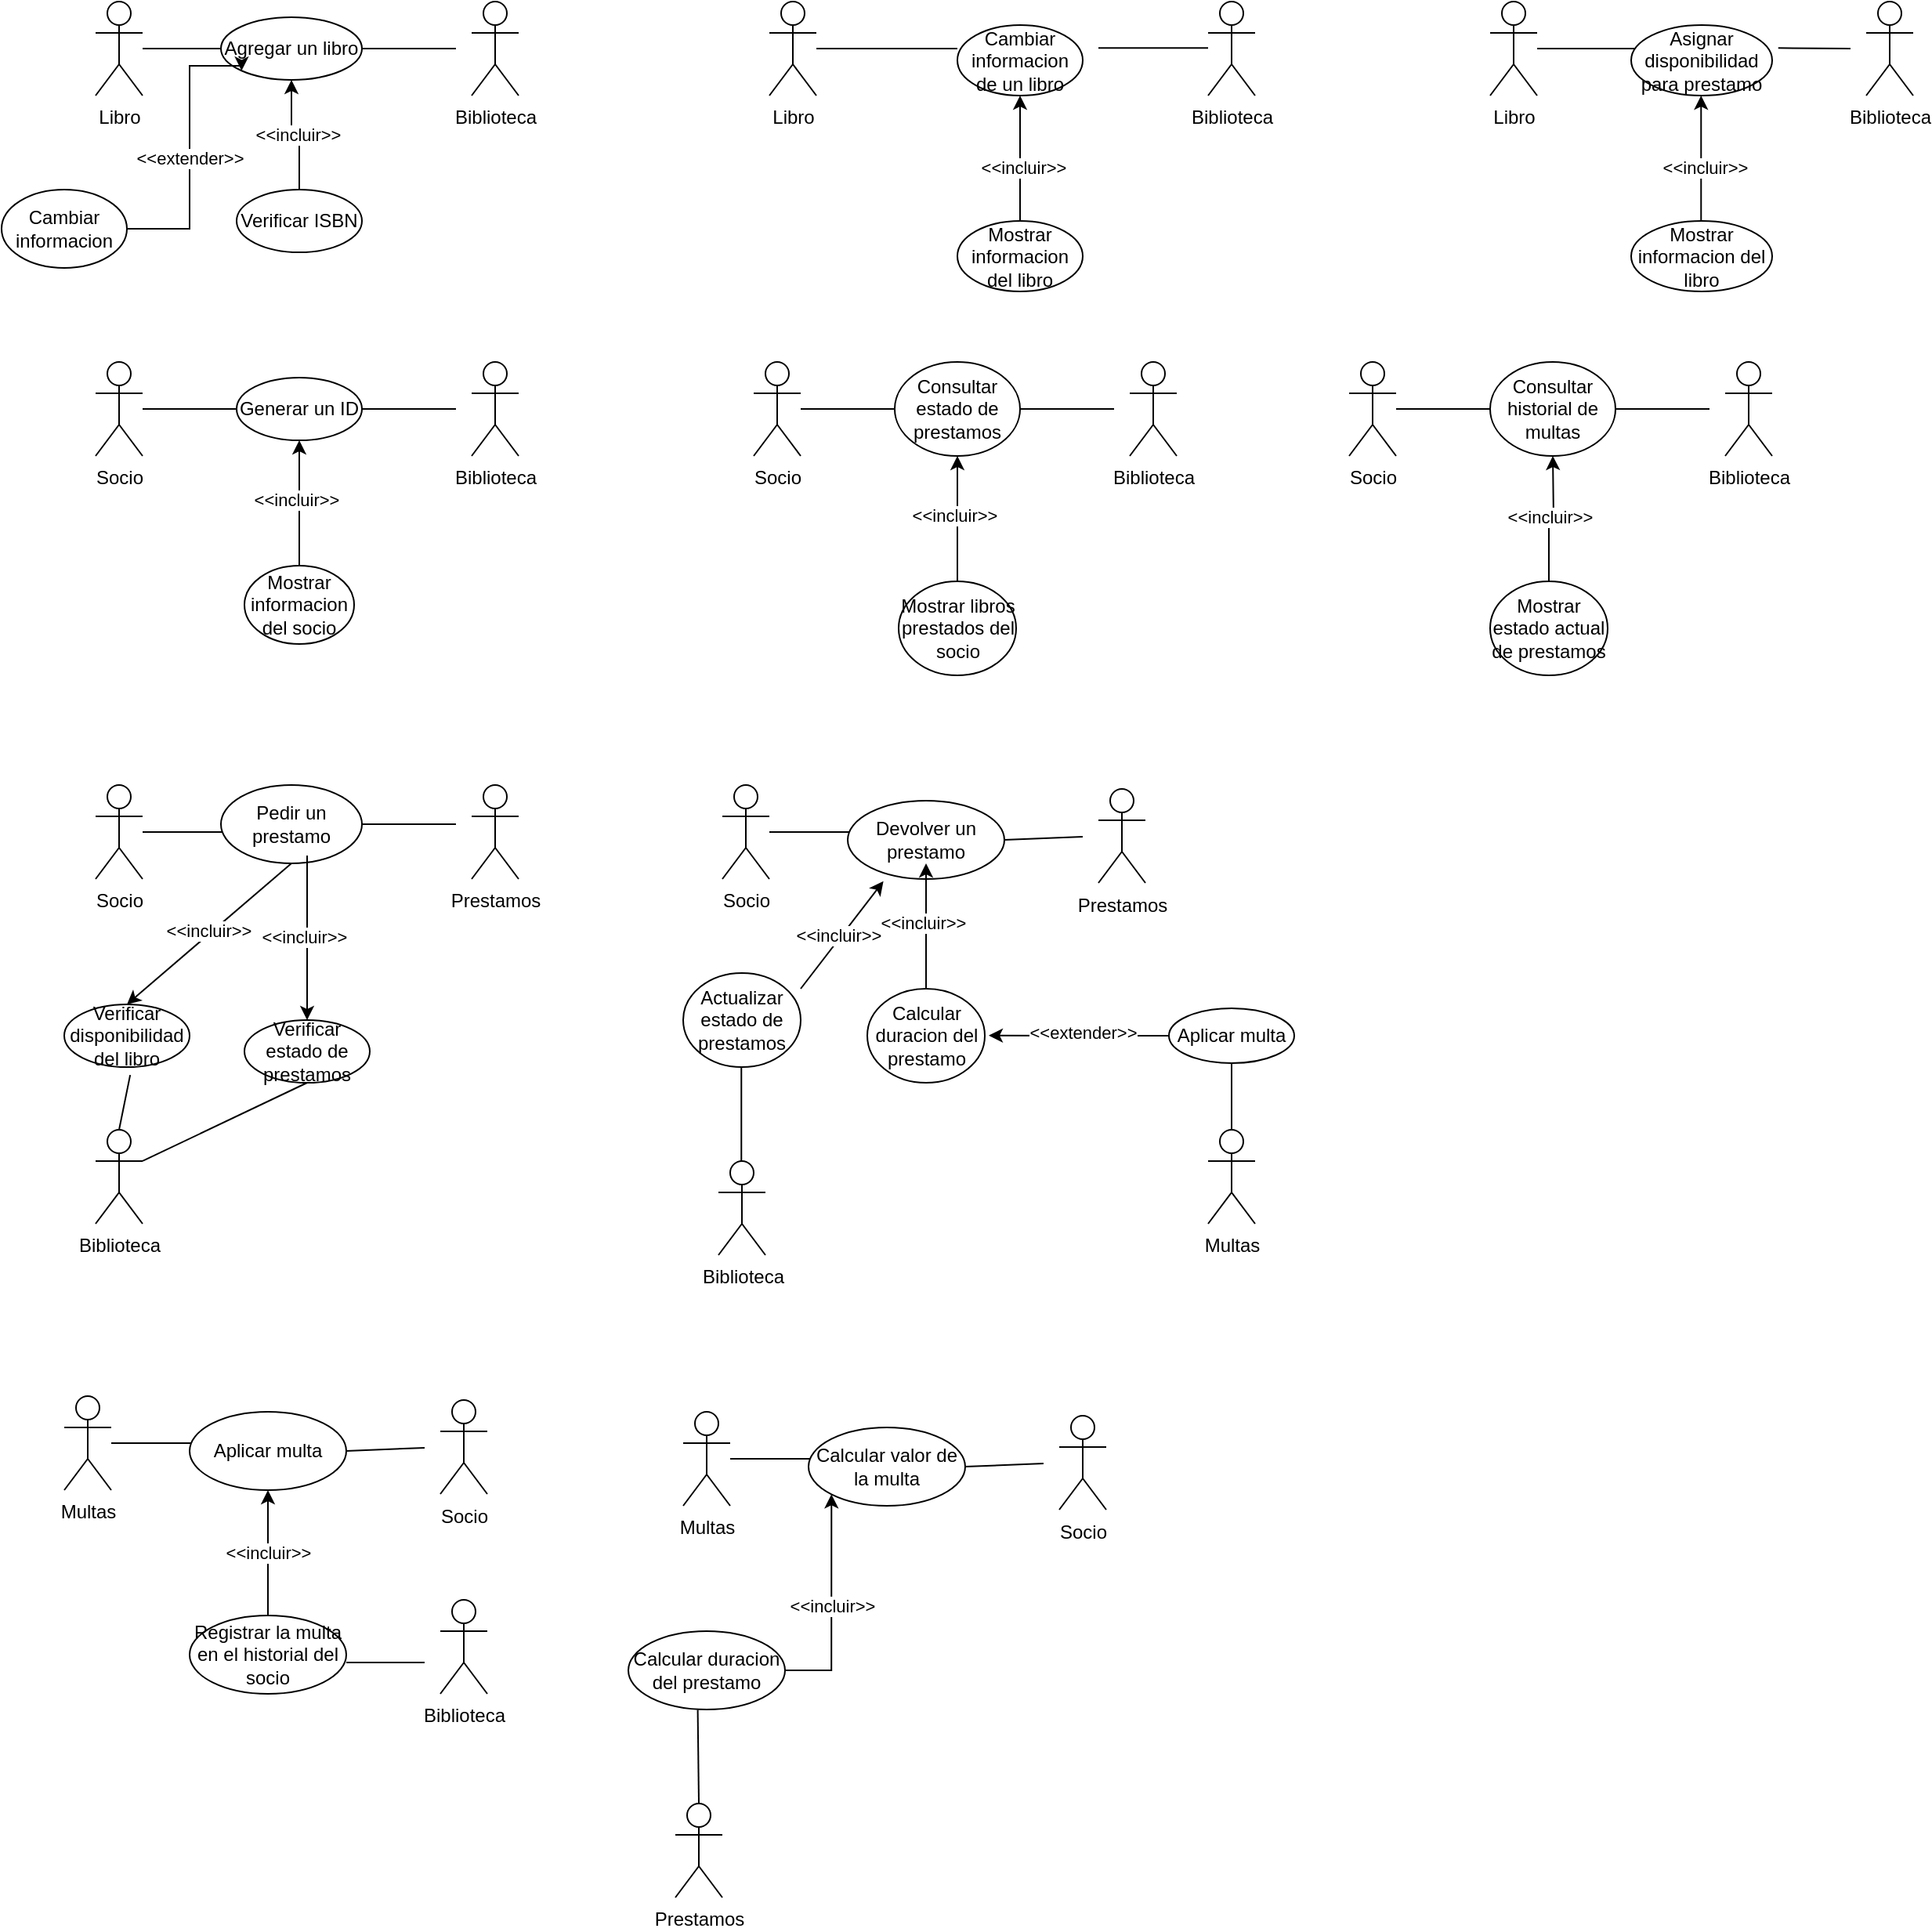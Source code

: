 <mxfile version="24.4.4" type="google">
  <diagram name="Page-1" id="e7e014a7-5840-1c2e-5031-d8a46d1fe8dd">
    <mxGraphModel grid="1" page="1" gridSize="10" guides="1" tooltips="1" connect="1" arrows="1" fold="1" pageScale="1" pageWidth="4681" pageHeight="3300" background="none" math="0" shadow="0">
      <root>
        <mxCell id="0" />
        <mxCell id="1" parent="0" />
        <mxCell id="MExtte4B9WwxvqI04iho-42" value="Libro" style="shape=umlActor;verticalLabelPosition=bottom;verticalAlign=top;html=1;outlineConnect=0;" vertex="1" parent="1">
          <mxGeometry x="90" y="-6510" width="30" height="60" as="geometry" />
        </mxCell>
        <mxCell id="MExtte4B9WwxvqI04iho-45" value="" style="endArrow=none;html=1;rounded=0;" edge="1" parent="1" source="MExtte4B9WwxvqI04iho-42">
          <mxGeometry width="50" height="50" relative="1" as="geometry">
            <mxPoint x="120" y="-6370" as="sourcePoint" />
            <mxPoint x="190" y="-6480" as="targetPoint" />
          </mxGeometry>
        </mxCell>
        <mxCell id="MExtte4B9WwxvqI04iho-46" value="Agregar un libro" style="ellipse;whiteSpace=wrap;html=1;" vertex="1" parent="1">
          <mxGeometry x="170" y="-6500" width="90" height="40" as="geometry" />
        </mxCell>
        <mxCell id="MExtte4B9WwxvqI04iho-48" value="" style="endArrow=none;html=1;rounded=0;exitX=1;exitY=0.5;exitDx=0;exitDy=0;" edge="1" parent="1" source="MExtte4B9WwxvqI04iho-46">
          <mxGeometry width="50" height="50" relative="1" as="geometry">
            <mxPoint x="120" y="-6370" as="sourcePoint" />
            <mxPoint x="320" y="-6480" as="targetPoint" />
          </mxGeometry>
        </mxCell>
        <mxCell id="MExtte4B9WwxvqI04iho-49" value="Biblioteca" style="shape=umlActor;verticalLabelPosition=bottom;verticalAlign=top;html=1;outlineConnect=0;" vertex="1" parent="1">
          <mxGeometry x="330" y="-6510" width="30" height="60" as="geometry" />
        </mxCell>
        <mxCell id="MExtte4B9WwxvqI04iho-55" style="edgeStyle=orthogonalEdgeStyle;rounded=0;orthogonalLoop=1;jettySize=auto;html=1;exitX=1;exitY=0.5;exitDx=0;exitDy=0;entryX=0;entryY=1;entryDx=0;entryDy=0;" edge="1" parent="1" source="MExtte4B9WwxvqI04iho-56" target="MExtte4B9WwxvqI04iho-46">
          <mxGeometry relative="1" as="geometry">
            <mxPoint x="120" y="-6364.963" as="targetPoint" />
            <Array as="points">
              <mxPoint x="150" y="-6365" />
              <mxPoint x="150" y="-6469" />
            </Array>
          </mxGeometry>
        </mxCell>
        <mxCell id="MExtte4B9WwxvqI04iho-58" value="&amp;lt;&amp;lt;extender&amp;gt;&amp;gt;" style="edgeLabel;html=1;align=center;verticalAlign=middle;resizable=0;points=[];" connectable="0" vertex="1" parent="MExtte4B9WwxvqI04iho-55">
          <mxGeometry x="-0.05" relative="1" as="geometry">
            <mxPoint as="offset" />
          </mxGeometry>
        </mxCell>
        <mxCell id="MExtte4B9WwxvqI04iho-88" style="edgeStyle=orthogonalEdgeStyle;rounded=0;orthogonalLoop=1;jettySize=auto;html=1;exitX=0.5;exitY=0;exitDx=0;exitDy=0;entryX=0.5;entryY=1;entryDx=0;entryDy=0;" edge="1" parent="1" source="MExtte4B9WwxvqI04iho-53" target="MExtte4B9WwxvqI04iho-46">
          <mxGeometry relative="1" as="geometry" />
        </mxCell>
        <mxCell id="MExtte4B9WwxvqI04iho-89" value="&amp;lt;&amp;lt;incluir&amp;gt;&amp;gt;" style="edgeLabel;html=1;align=center;verticalAlign=middle;resizable=0;points=[];" connectable="0" vertex="1" parent="MExtte4B9WwxvqI04iho-88">
          <mxGeometry x="-0.029" relative="1" as="geometry">
            <mxPoint as="offset" />
          </mxGeometry>
        </mxCell>
        <mxCell id="MExtte4B9WwxvqI04iho-53" value="Verificar ISBN" style="ellipse;whiteSpace=wrap;html=1;" vertex="1" parent="1">
          <mxGeometry x="180" y="-6390" width="80" height="40" as="geometry" />
        </mxCell>
        <mxCell id="MExtte4B9WwxvqI04iho-56" value="Cambiar informacion" style="ellipse;whiteSpace=wrap;html=1;" vertex="1" parent="1">
          <mxGeometry x="30" y="-6390" width="80" height="50" as="geometry" />
        </mxCell>
        <mxCell id="MExtte4B9WwxvqI04iho-61" value="Libro" style="shape=umlActor;verticalLabelPosition=bottom;verticalAlign=top;html=1;outlineConnect=0;" vertex="1" parent="1">
          <mxGeometry x="520" y="-6510" width="30" height="60" as="geometry" />
        </mxCell>
        <mxCell id="MExtte4B9WwxvqI04iho-63" value="" style="endArrow=none;html=1;rounded=0;" edge="1" parent="1">
          <mxGeometry width="50" height="50" relative="1" as="geometry">
            <mxPoint x="550" y="-6480" as="sourcePoint" />
            <mxPoint x="640" y="-6480" as="targetPoint" />
          </mxGeometry>
        </mxCell>
        <mxCell id="MExtte4B9WwxvqI04iho-64" value="Cambiar&lt;div&gt;informacion de un libro&lt;/div&gt;" style="ellipse;whiteSpace=wrap;html=1;" vertex="1" parent="1">
          <mxGeometry x="640" y="-6495" width="80" height="45" as="geometry" />
        </mxCell>
        <mxCell id="MExtte4B9WwxvqI04iho-68" style="edgeStyle=orthogonalEdgeStyle;rounded=0;orthogonalLoop=1;jettySize=auto;html=1;entryX=0.5;entryY=1;entryDx=0;entryDy=0;exitX=0.5;exitY=0;exitDx=0;exitDy=0;" edge="1" parent="1" source="MExtte4B9WwxvqI04iho-69" target="MExtte4B9WwxvqI04iho-64">
          <mxGeometry relative="1" as="geometry">
            <mxPoint x="815" y="-6350" as="targetPoint" />
            <mxPoint x="720" y="-6380" as="sourcePoint" />
          </mxGeometry>
        </mxCell>
        <mxCell id="MExtte4B9WwxvqI04iho-70" value="&amp;lt;&amp;lt;incluir&amp;gt;&amp;gt;" style="edgeLabel;html=1;align=center;verticalAlign=middle;resizable=0;points=[];" connectable="0" vertex="1" parent="MExtte4B9WwxvqI04iho-68">
          <mxGeometry x="-0.134" y="-2" relative="1" as="geometry">
            <mxPoint as="offset" />
          </mxGeometry>
        </mxCell>
        <mxCell id="MExtte4B9WwxvqI04iho-65" value="Biblioteca" style="shape=umlActor;verticalLabelPosition=bottom;verticalAlign=top;html=1;outlineConnect=0;" vertex="1" parent="1">
          <mxGeometry x="800" y="-6510" width="30" height="60" as="geometry" />
        </mxCell>
        <mxCell id="MExtte4B9WwxvqI04iho-66" value="" style="endArrow=none;html=1;rounded=0;exitX=1;exitY=0.5;exitDx=0;exitDy=0;" edge="1" parent="1">
          <mxGeometry width="50" height="50" relative="1" as="geometry">
            <mxPoint x="730" y="-6480.43" as="sourcePoint" />
            <mxPoint x="800" y="-6480.43" as="targetPoint" />
          </mxGeometry>
        </mxCell>
        <mxCell id="MExtte4B9WwxvqI04iho-69" value="&lt;div&gt;Mostrar informacion del libro&lt;/div&gt;" style="ellipse;whiteSpace=wrap;html=1;" vertex="1" parent="1">
          <mxGeometry x="640" y="-6370" width="80" height="45" as="geometry" />
        </mxCell>
        <mxCell id="MExtte4B9WwxvqI04iho-73" value="Libro" style="shape=umlActor;verticalLabelPosition=bottom;verticalAlign=top;html=1;outlineConnect=0;" vertex="1" parent="1">
          <mxGeometry x="980" y="-6510" width="30" height="60" as="geometry" />
        </mxCell>
        <mxCell id="MExtte4B9WwxvqI04iho-74" value="" style="endArrow=none;html=1;rounded=0;" edge="1" parent="1" source="MExtte4B9WwxvqI04iho-73">
          <mxGeometry width="50" height="50" relative="1" as="geometry">
            <mxPoint x="1010" y="-6370" as="sourcePoint" />
            <mxPoint x="1080" y="-6480" as="targetPoint" />
          </mxGeometry>
        </mxCell>
        <mxCell id="MExtte4B9WwxvqI04iho-75" value="Asignar disponibilidad&lt;div&gt;para prestamo&lt;/div&gt;" style="ellipse;whiteSpace=wrap;html=1;" vertex="1" parent="1">
          <mxGeometry x="1070" y="-6495" width="90" height="45" as="geometry" />
        </mxCell>
        <mxCell id="MExtte4B9WwxvqI04iho-76" value="" style="endArrow=none;html=1;rounded=0;exitX=1.043;exitY=0.325;exitDx=0;exitDy=0;exitPerimeter=0;" edge="1" parent="1" source="MExtte4B9WwxvqI04iho-75">
          <mxGeometry width="50" height="50" relative="1" as="geometry">
            <mxPoint x="1010" y="-6370" as="sourcePoint" />
            <mxPoint x="1210" y="-6480" as="targetPoint" />
          </mxGeometry>
        </mxCell>
        <mxCell id="MExtte4B9WwxvqI04iho-77" value="Biblioteca" style="shape=umlActor;verticalLabelPosition=bottom;verticalAlign=top;html=1;outlineConnect=0;" vertex="1" parent="1">
          <mxGeometry x="1220" y="-6510" width="30" height="60" as="geometry" />
        </mxCell>
        <mxCell id="MExtte4B9WwxvqI04iho-90" value="Mostrar informacion del libro" style="ellipse;whiteSpace=wrap;html=1;" vertex="1" parent="1">
          <mxGeometry x="1070" y="-6370" width="90" height="45" as="geometry" />
        </mxCell>
        <mxCell id="MExtte4B9WwxvqI04iho-91" style="edgeStyle=orthogonalEdgeStyle;rounded=0;orthogonalLoop=1;jettySize=auto;html=1;entryX=0.5;entryY=1;entryDx=0;entryDy=0;exitX=0.5;exitY=0;exitDx=0;exitDy=0;" edge="1" parent="1">
          <mxGeometry relative="1" as="geometry">
            <mxPoint x="1114.63" y="-6450" as="targetPoint" />
            <mxPoint x="1114.63" y="-6370" as="sourcePoint" />
          </mxGeometry>
        </mxCell>
        <mxCell id="MExtte4B9WwxvqI04iho-92" value="&amp;lt;&amp;lt;incluir&amp;gt;&amp;gt;" style="edgeLabel;html=1;align=center;verticalAlign=middle;resizable=0;points=[];" connectable="0" vertex="1" parent="MExtte4B9WwxvqI04iho-91">
          <mxGeometry x="-0.134" y="-2" relative="1" as="geometry">
            <mxPoint as="offset" />
          </mxGeometry>
        </mxCell>
        <mxCell id="MExtte4B9WwxvqI04iho-93" value="Socio" style="shape=umlActor;verticalLabelPosition=bottom;verticalAlign=top;html=1;outlineConnect=0;" vertex="1" parent="1">
          <mxGeometry x="90" y="-6280" width="30" height="60" as="geometry" />
        </mxCell>
        <mxCell id="MExtte4B9WwxvqI04iho-94" value="" style="endArrow=none;html=1;rounded=0;" edge="1" parent="1" source="MExtte4B9WwxvqI04iho-93">
          <mxGeometry width="50" height="50" relative="1" as="geometry">
            <mxPoint x="120" y="-6140" as="sourcePoint" />
            <mxPoint x="190" y="-6250" as="targetPoint" />
          </mxGeometry>
        </mxCell>
        <mxCell id="MExtte4B9WwxvqI04iho-95" value="Generar un ID" style="ellipse;whiteSpace=wrap;html=1;" vertex="1" parent="1">
          <mxGeometry x="180" y="-6270" width="80" height="40" as="geometry" />
        </mxCell>
        <mxCell id="MExtte4B9WwxvqI04iho-96" value="" style="endArrow=none;html=1;rounded=0;exitX=1;exitY=0.5;exitDx=0;exitDy=0;" edge="1" parent="1" source="MExtte4B9WwxvqI04iho-95">
          <mxGeometry width="50" height="50" relative="1" as="geometry">
            <mxPoint x="120" y="-6140" as="sourcePoint" />
            <mxPoint x="320" y="-6250" as="targetPoint" />
          </mxGeometry>
        </mxCell>
        <mxCell id="MExtte4B9WwxvqI04iho-97" value="Biblioteca" style="shape=umlActor;verticalLabelPosition=bottom;verticalAlign=top;html=1;outlineConnect=0;" vertex="1" parent="1">
          <mxGeometry x="330" y="-6280" width="30" height="60" as="geometry" />
        </mxCell>
        <mxCell id="MExtte4B9WwxvqI04iho-99" style="edgeStyle=orthogonalEdgeStyle;rounded=0;orthogonalLoop=1;jettySize=auto;html=1;" edge="1" parent="1" source="MExtte4B9WwxvqI04iho-98">
          <mxGeometry relative="1" as="geometry">
            <mxPoint x="220" y="-6230" as="targetPoint" />
          </mxGeometry>
        </mxCell>
        <mxCell id="MExtte4B9WwxvqI04iho-100" value="&amp;lt;&amp;lt;incluir&amp;gt;&amp;gt;" style="edgeLabel;html=1;align=center;verticalAlign=middle;resizable=0;points=[];" connectable="0" vertex="1" parent="MExtte4B9WwxvqI04iho-99">
          <mxGeometry x="0.066" y="3" relative="1" as="geometry">
            <mxPoint as="offset" />
          </mxGeometry>
        </mxCell>
        <mxCell id="MExtte4B9WwxvqI04iho-98" value="Mostrar informacion del socio" style="ellipse;whiteSpace=wrap;html=1;" vertex="1" parent="1">
          <mxGeometry x="185" y="-6150" width="70" height="50" as="geometry" />
        </mxCell>
        <mxCell id="MExtte4B9WwxvqI04iho-102" value="Socio" style="shape=umlActor;verticalLabelPosition=bottom;verticalAlign=top;html=1;outlineConnect=0;" vertex="1" parent="1">
          <mxGeometry x="510" y="-6280" width="30" height="60" as="geometry" />
        </mxCell>
        <mxCell id="MExtte4B9WwxvqI04iho-103" value="" style="endArrow=none;html=1;rounded=0;" edge="1" parent="1" source="MExtte4B9WwxvqI04iho-102">
          <mxGeometry width="50" height="50" relative="1" as="geometry">
            <mxPoint x="540" y="-6140" as="sourcePoint" />
            <mxPoint x="610" y="-6250" as="targetPoint" />
          </mxGeometry>
        </mxCell>
        <mxCell id="MExtte4B9WwxvqI04iho-104" value="Consultar estado de prestamos" style="ellipse;whiteSpace=wrap;html=1;" vertex="1" parent="1">
          <mxGeometry x="600" y="-6280" width="80" height="60" as="geometry" />
        </mxCell>
        <mxCell id="MExtte4B9WwxvqI04iho-105" value="" style="endArrow=none;html=1;rounded=0;exitX=1;exitY=0.5;exitDx=0;exitDy=0;" edge="1" parent="1" source="MExtte4B9WwxvqI04iho-104">
          <mxGeometry width="50" height="50" relative="1" as="geometry">
            <mxPoint x="540" y="-6140" as="sourcePoint" />
            <mxPoint x="740" y="-6250" as="targetPoint" />
          </mxGeometry>
        </mxCell>
        <mxCell id="MExtte4B9WwxvqI04iho-106" value="Biblioteca" style="shape=umlActor;verticalLabelPosition=bottom;verticalAlign=top;html=1;outlineConnect=0;" vertex="1" parent="1">
          <mxGeometry x="750" y="-6280" width="30" height="60" as="geometry" />
        </mxCell>
        <mxCell id="MExtte4B9WwxvqI04iho-108" style="edgeStyle=orthogonalEdgeStyle;rounded=0;orthogonalLoop=1;jettySize=auto;html=1;" edge="1" parent="1" source="MExtte4B9WwxvqI04iho-110">
          <mxGeometry relative="1" as="geometry">
            <mxPoint x="640" y="-6220" as="targetPoint" />
          </mxGeometry>
        </mxCell>
        <mxCell id="MExtte4B9WwxvqI04iho-109" value="&amp;lt;&amp;lt;incluir&amp;gt;&amp;gt;" style="edgeLabel;html=1;align=center;verticalAlign=middle;resizable=0;points=[];" connectable="0" vertex="1" parent="MExtte4B9WwxvqI04iho-108">
          <mxGeometry x="0.066" y="3" relative="1" as="geometry">
            <mxPoint as="offset" />
          </mxGeometry>
        </mxCell>
        <mxCell id="MExtte4B9WwxvqI04iho-110" value="Mostrar libros prestados del socio" style="ellipse;whiteSpace=wrap;html=1;" vertex="1" parent="1">
          <mxGeometry x="602.5" y="-6140" width="75" height="60" as="geometry" />
        </mxCell>
        <mxCell id="MExtte4B9WwxvqI04iho-117" value="Socio" style="shape=umlActor;verticalLabelPosition=bottom;verticalAlign=top;html=1;outlineConnect=0;" vertex="1" parent="1">
          <mxGeometry x="890" y="-6280" width="30" height="60" as="geometry" />
        </mxCell>
        <mxCell id="MExtte4B9WwxvqI04iho-118" value="" style="endArrow=none;html=1;rounded=0;" edge="1" parent="1" source="MExtte4B9WwxvqI04iho-117">
          <mxGeometry width="50" height="50" relative="1" as="geometry">
            <mxPoint x="920" y="-6140" as="sourcePoint" />
            <mxPoint x="990" y="-6250" as="targetPoint" />
          </mxGeometry>
        </mxCell>
        <mxCell id="MExtte4B9WwxvqI04iho-119" value="Consultar historial de multas" style="ellipse;whiteSpace=wrap;html=1;" vertex="1" parent="1">
          <mxGeometry x="980" y="-6280" width="80" height="60" as="geometry" />
        </mxCell>
        <mxCell id="MExtte4B9WwxvqI04iho-120" value="" style="endArrow=none;html=1;rounded=0;exitX=1;exitY=0.5;exitDx=0;exitDy=0;" edge="1" parent="1" source="MExtte4B9WwxvqI04iho-119">
          <mxGeometry width="50" height="50" relative="1" as="geometry">
            <mxPoint x="920" y="-6140" as="sourcePoint" />
            <mxPoint x="1120" y="-6250" as="targetPoint" />
          </mxGeometry>
        </mxCell>
        <mxCell id="MExtte4B9WwxvqI04iho-121" value="Biblioteca" style="shape=umlActor;verticalLabelPosition=bottom;verticalAlign=top;html=1;outlineConnect=0;" vertex="1" parent="1">
          <mxGeometry x="1130" y="-6280" width="30" height="60" as="geometry" />
        </mxCell>
        <mxCell id="MExtte4B9WwxvqI04iho-122" style="edgeStyle=orthogonalEdgeStyle;rounded=0;orthogonalLoop=1;jettySize=auto;html=1;" edge="1" parent="1" source="MExtte4B9WwxvqI04iho-124">
          <mxGeometry relative="1" as="geometry">
            <mxPoint x="1020" y="-6220" as="targetPoint" />
          </mxGeometry>
        </mxCell>
        <mxCell id="MExtte4B9WwxvqI04iho-123" value="&amp;lt;&amp;lt;incluir&amp;gt;&amp;gt;" style="edgeLabel;html=1;align=center;verticalAlign=middle;resizable=0;points=[];" connectable="0" vertex="1" parent="MExtte4B9WwxvqI04iho-122">
          <mxGeometry x="0.066" y="3" relative="1" as="geometry">
            <mxPoint as="offset" />
          </mxGeometry>
        </mxCell>
        <mxCell id="MExtte4B9WwxvqI04iho-124" value="Mostrar estado actual de prestamos" style="ellipse;whiteSpace=wrap;html=1;" vertex="1" parent="1">
          <mxGeometry x="980" y="-6140" width="75" height="60" as="geometry" />
        </mxCell>
        <mxCell id="MExtte4B9WwxvqI04iho-125" value="Socio" style="shape=umlActor;verticalLabelPosition=bottom;verticalAlign=top;html=1;outlineConnect=0;" vertex="1" parent="1">
          <mxGeometry x="90" y="-6010" width="30" height="60" as="geometry" />
        </mxCell>
        <mxCell id="MExtte4B9WwxvqI04iho-126" value="" style="endArrow=none;html=1;rounded=0;" edge="1" parent="1" source="MExtte4B9WwxvqI04iho-125">
          <mxGeometry width="50" height="50" relative="1" as="geometry">
            <mxPoint x="120" y="-5870" as="sourcePoint" />
            <mxPoint x="190" y="-5980" as="targetPoint" />
          </mxGeometry>
        </mxCell>
        <mxCell id="MExtte4B9WwxvqI04iho-127" value="Pedir un prestamo" style="ellipse;whiteSpace=wrap;html=1;" vertex="1" parent="1">
          <mxGeometry x="170" y="-6010" width="90" height="50" as="geometry" />
        </mxCell>
        <mxCell id="MExtte4B9WwxvqI04iho-131" value="" style="endArrow=classic;html=1;rounded=0;exitX=0.5;exitY=1;exitDx=0;exitDy=0;entryX=0.5;entryY=0;entryDx=0;entryDy=0;" edge="1" parent="1" source="MExtte4B9WwxvqI04iho-127" target="MExtte4B9WwxvqI04iho-132">
          <mxGeometry width="50" height="50" relative="1" as="geometry">
            <mxPoint x="220" y="-5900" as="sourcePoint" />
            <mxPoint x="290" y="-5900" as="targetPoint" />
          </mxGeometry>
        </mxCell>
        <mxCell id="MExtte4B9WwxvqI04iho-135" value="&amp;lt;&amp;lt;incluir&amp;gt;&amp;gt;" style="edgeLabel;html=1;align=center;verticalAlign=middle;resizable=0;points=[];" connectable="0" vertex="1" parent="MExtte4B9WwxvqI04iho-131">
          <mxGeometry x="-0.009" y="-2" relative="1" as="geometry">
            <mxPoint as="offset" />
          </mxGeometry>
        </mxCell>
        <mxCell id="MExtte4B9WwxvqI04iho-132" value="Verificar disponibilidad del libro" style="ellipse;whiteSpace=wrap;html=1;" vertex="1" parent="1">
          <mxGeometry x="70" y="-5870" width="80" height="40" as="geometry" />
        </mxCell>
        <mxCell id="MExtte4B9WwxvqI04iho-137" value="" style="endArrow=none;html=1;rounded=0;exitX=1;exitY=0.5;exitDx=0;exitDy=0;" edge="1" parent="1" source="MExtte4B9WwxvqI04iho-127">
          <mxGeometry width="50" height="50" relative="1" as="geometry">
            <mxPoint x="330" y="-5890" as="sourcePoint" />
            <mxPoint x="320" y="-5985" as="targetPoint" />
          </mxGeometry>
        </mxCell>
        <mxCell id="MExtte4B9WwxvqI04iho-140" value="Prestamos" style="shape=umlActor;verticalLabelPosition=bottom;verticalAlign=top;html=1;outlineConnect=0;" vertex="1" parent="1">
          <mxGeometry x="330" y="-6010" width="30" height="60" as="geometry" />
        </mxCell>
        <mxCell id="MExtte4B9WwxvqI04iho-143" value="" style="endArrow=classic;html=1;rounded=0;entryX=0.5;entryY=0;entryDx=0;entryDy=0;" edge="1" parent="1" target="MExtte4B9WwxvqI04iho-145">
          <mxGeometry width="50" height="50" relative="1" as="geometry">
            <mxPoint x="225" y="-5965" as="sourcePoint" />
            <mxPoint x="395" y="-5890" as="targetPoint" />
          </mxGeometry>
        </mxCell>
        <mxCell id="MExtte4B9WwxvqI04iho-144" value="&amp;lt;&amp;lt;incluir&amp;gt;&amp;gt;" style="edgeLabel;html=1;align=center;verticalAlign=middle;resizable=0;points=[];" connectable="0" vertex="1" parent="MExtte4B9WwxvqI04iho-143">
          <mxGeometry x="-0.009" y="-2" relative="1" as="geometry">
            <mxPoint as="offset" />
          </mxGeometry>
        </mxCell>
        <mxCell id="MExtte4B9WwxvqI04iho-145" value="Verificar estado de&lt;div&gt;prestamos&lt;/div&gt;" style="ellipse;whiteSpace=wrap;html=1;" vertex="1" parent="1">
          <mxGeometry x="185" y="-5860" width="80" height="40" as="geometry" />
        </mxCell>
        <mxCell id="MExtte4B9WwxvqI04iho-146" value="Biblioteca" style="shape=umlActor;verticalLabelPosition=bottom;verticalAlign=top;html=1;outlineConnect=0;" vertex="1" parent="1">
          <mxGeometry x="90" y="-5790" width="30" height="60" as="geometry" />
        </mxCell>
        <mxCell id="MExtte4B9WwxvqI04iho-148" value="" style="endArrow=none;html=1;rounded=0;entryX=0.526;entryY=1.126;entryDx=0;entryDy=0;entryPerimeter=0;exitX=0.5;exitY=0;exitDx=0;exitDy=0;exitPerimeter=0;" edge="1" parent="1" source="MExtte4B9WwxvqI04iho-146" target="MExtte4B9WwxvqI04iho-132">
          <mxGeometry width="50" height="50" relative="1" as="geometry">
            <mxPoint x="100" y="-5790" as="sourcePoint" />
            <mxPoint x="150" y="-5840" as="targetPoint" />
          </mxGeometry>
        </mxCell>
        <mxCell id="MExtte4B9WwxvqI04iho-149" value="" style="endArrow=none;html=1;rounded=0;exitX=1;exitY=0.333;exitDx=0;exitDy=0;exitPerimeter=0;entryX=0.5;entryY=1;entryDx=0;entryDy=0;" edge="1" parent="1" source="MExtte4B9WwxvqI04iho-146" target="MExtte4B9WwxvqI04iho-145">
          <mxGeometry width="50" height="50" relative="1" as="geometry">
            <mxPoint x="290" y="-5820" as="sourcePoint" />
            <mxPoint x="340" y="-5870" as="targetPoint" />
          </mxGeometry>
        </mxCell>
        <mxCell id="MExtte4B9WwxvqI04iho-150" value="Socio" style="shape=umlActor;verticalLabelPosition=bottom;verticalAlign=top;html=1;outlineConnect=0;" vertex="1" parent="1">
          <mxGeometry x="490" y="-6010" width="30" height="60" as="geometry" />
        </mxCell>
        <mxCell id="MExtte4B9WwxvqI04iho-151" value="" style="endArrow=none;html=1;rounded=0;" edge="1" parent="1" source="MExtte4B9WwxvqI04iho-150">
          <mxGeometry width="50" height="50" relative="1" as="geometry">
            <mxPoint x="520" y="-5870" as="sourcePoint" />
            <mxPoint x="590" y="-5980" as="targetPoint" />
          </mxGeometry>
        </mxCell>
        <mxCell id="MExtte4B9WwxvqI04iho-152" value="Devolver un prestamo" style="ellipse;whiteSpace=wrap;html=1;" vertex="1" parent="1">
          <mxGeometry x="570" y="-6000" width="100" height="50" as="geometry" />
        </mxCell>
        <mxCell id="MExtte4B9WwxvqI04iho-154" value="" style="endArrow=none;html=1;rounded=0;exitX=1;exitY=0.5;exitDx=0;exitDy=0;" edge="1" parent="1" source="MExtte4B9WwxvqI04iho-152">
          <mxGeometry width="50" height="50" relative="1" as="geometry">
            <mxPoint x="730" y="-5890" as="sourcePoint" />
            <mxPoint x="720" y="-5977" as="targetPoint" />
          </mxGeometry>
        </mxCell>
        <mxCell id="MExtte4B9WwxvqI04iho-155" value="Prestamos" style="shape=umlActor;verticalLabelPosition=bottom;verticalAlign=top;html=1;outlineConnect=0;" vertex="1" parent="1">
          <mxGeometry x="730" y="-6007.5" width="30" height="60" as="geometry" />
        </mxCell>
        <mxCell id="MExtte4B9WwxvqI04iho-157" style="edgeStyle=orthogonalEdgeStyle;rounded=0;orthogonalLoop=1;jettySize=auto;html=1;" edge="1" parent="1" source="MExtte4B9WwxvqI04iho-159">
          <mxGeometry relative="1" as="geometry">
            <mxPoint x="620" y="-5960" as="targetPoint" />
          </mxGeometry>
        </mxCell>
        <mxCell id="MExtte4B9WwxvqI04iho-158" value="&amp;lt;&amp;lt;incluir&amp;gt;&amp;gt;" style="edgeLabel;html=1;align=center;verticalAlign=middle;resizable=0;points=[];" connectable="0" vertex="1" parent="MExtte4B9WwxvqI04iho-157">
          <mxGeometry x="0.066" y="3" relative="1" as="geometry">
            <mxPoint as="offset" />
          </mxGeometry>
        </mxCell>
        <mxCell id="MExtte4B9WwxvqI04iho-159" value="Calcular duracion del prestamo" style="ellipse;whiteSpace=wrap;html=1;" vertex="1" parent="1">
          <mxGeometry x="582.5" y="-5880" width="75" height="60" as="geometry" />
        </mxCell>
        <mxCell id="MExtte4B9WwxvqI04iho-161" style="edgeStyle=orthogonalEdgeStyle;rounded=0;orthogonalLoop=1;jettySize=auto;html=1;exitX=0;exitY=0.5;exitDx=0;exitDy=0;" edge="1" parent="1" source="MExtte4B9WwxvqI04iho-160">
          <mxGeometry relative="1" as="geometry">
            <mxPoint x="660" y="-5850.148" as="targetPoint" />
          </mxGeometry>
        </mxCell>
        <mxCell id="MExtte4B9WwxvqI04iho-162" value="&amp;lt;&amp;lt;extender&amp;gt;&amp;gt;" style="edgeLabel;html=1;align=center;verticalAlign=middle;resizable=0;points=[];" connectable="0" vertex="1" parent="MExtte4B9WwxvqI04iho-161">
          <mxGeometry x="-0.022" y="-1" relative="1" as="geometry">
            <mxPoint x="1" y="-1" as="offset" />
          </mxGeometry>
        </mxCell>
        <mxCell id="MExtte4B9WwxvqI04iho-160" value="Aplicar multa" style="ellipse;whiteSpace=wrap;html=1;" vertex="1" parent="1">
          <mxGeometry x="775" y="-5867.5" width="80" height="35" as="geometry" />
        </mxCell>
        <mxCell id="MExtte4B9WwxvqI04iho-163" value="Multas" style="shape=umlActor;verticalLabelPosition=bottom;verticalAlign=top;html=1;outlineConnect=0;" vertex="1" parent="1">
          <mxGeometry x="800" y="-5790" width="30" height="60" as="geometry" />
        </mxCell>
        <mxCell id="MExtte4B9WwxvqI04iho-164" value="" style="endArrow=none;html=1;rounded=0;entryX=0.5;entryY=1;entryDx=0;entryDy=0;exitX=0.5;exitY=0;exitDx=0;exitDy=0;exitPerimeter=0;" edge="1" parent="1" source="MExtte4B9WwxvqI04iho-163" target="MExtte4B9WwxvqI04iho-160">
          <mxGeometry width="50" height="50" relative="1" as="geometry">
            <mxPoint x="805" y="-5782.5" as="sourcePoint" />
            <mxPoint x="855" y="-5832.5" as="targetPoint" />
          </mxGeometry>
        </mxCell>
        <mxCell id="MExtte4B9WwxvqI04iho-166" value="Multas" style="shape=umlActor;verticalLabelPosition=bottom;verticalAlign=top;html=1;outlineConnect=0;" vertex="1" parent="1">
          <mxGeometry x="70" y="-5620" width="30" height="60" as="geometry" />
        </mxCell>
        <mxCell id="MExtte4B9WwxvqI04iho-167" value="" style="endArrow=none;html=1;rounded=0;" edge="1" parent="1" source="MExtte4B9WwxvqI04iho-166">
          <mxGeometry width="50" height="50" relative="1" as="geometry">
            <mxPoint x="100" y="-5480" as="sourcePoint" />
            <mxPoint x="170" y="-5590" as="targetPoint" />
          </mxGeometry>
        </mxCell>
        <mxCell id="MExtte4B9WwxvqI04iho-168" value="Aplicar multa" style="ellipse;whiteSpace=wrap;html=1;" vertex="1" parent="1">
          <mxGeometry x="150" y="-5610" width="100" height="50" as="geometry" />
        </mxCell>
        <mxCell id="MExtte4B9WwxvqI04iho-169" value="" style="endArrow=none;html=1;rounded=0;exitX=1;exitY=0.5;exitDx=0;exitDy=0;" edge="1" parent="1" source="MExtte4B9WwxvqI04iho-168">
          <mxGeometry width="50" height="50" relative="1" as="geometry">
            <mxPoint x="310" y="-5500" as="sourcePoint" />
            <mxPoint x="300" y="-5587" as="targetPoint" />
          </mxGeometry>
        </mxCell>
        <mxCell id="MExtte4B9WwxvqI04iho-170" value="Socio" style="shape=umlActor;verticalLabelPosition=bottom;verticalAlign=top;html=1;outlineConnect=0;" vertex="1" parent="1">
          <mxGeometry x="310" y="-5617.5" width="30" height="60" as="geometry" />
        </mxCell>
        <mxCell id="MExtte4B9WwxvqI04iho-175" value="" style="endArrow=classic;html=1;rounded=0;entryX=0.228;entryY=1.027;entryDx=0;entryDy=0;entryPerimeter=0;" edge="1" parent="1" target="MExtte4B9WwxvqI04iho-152">
          <mxGeometry width="50" height="50" relative="1" as="geometry">
            <mxPoint x="540" y="-5880" as="sourcePoint" />
            <mxPoint x="620" y="-5950" as="targetPoint" />
          </mxGeometry>
        </mxCell>
        <mxCell id="MExtte4B9WwxvqI04iho-176" value="&amp;lt;&amp;lt;incluir&amp;gt;&amp;gt;" style="edgeLabel;html=1;align=center;verticalAlign=middle;resizable=0;points=[];" connectable="0" vertex="1" parent="MExtte4B9WwxvqI04iho-175">
          <mxGeometry x="-0.033" y="1" relative="1" as="geometry">
            <mxPoint x="-1" as="offset" />
          </mxGeometry>
        </mxCell>
        <mxCell id="MExtte4B9WwxvqI04iho-177" value="Actualizar estado de prestamos" style="ellipse;whiteSpace=wrap;html=1;" vertex="1" parent="1">
          <mxGeometry x="465" y="-5890" width="75" height="60" as="geometry" />
        </mxCell>
        <mxCell id="MExtte4B9WwxvqI04iho-178" value="" style="endArrow=none;html=1;rounded=0;" edge="1" parent="1">
          <mxGeometry width="50" height="50" relative="1" as="geometry">
            <mxPoint x="502.13" y="-5770" as="sourcePoint" />
            <mxPoint x="502.13" y="-5830" as="targetPoint" />
          </mxGeometry>
        </mxCell>
        <mxCell id="MExtte4B9WwxvqI04iho-179" value="Biblioteca" style="shape=umlActor;verticalLabelPosition=bottom;verticalAlign=top;html=1;outlineConnect=0;" vertex="1" parent="1">
          <mxGeometry x="487.5" y="-5770" width="30" height="60" as="geometry" />
        </mxCell>
        <mxCell id="MExtte4B9WwxvqI04iho-182" value="&amp;lt;&amp;lt;incluir&amp;gt;&amp;gt;" style="edgeStyle=orthogonalEdgeStyle;rounded=0;orthogonalLoop=1;jettySize=auto;html=1;entryX=0.5;entryY=1;entryDx=0;entryDy=0;" edge="1" parent="1" source="MExtte4B9WwxvqI04iho-181" target="MExtte4B9WwxvqI04iho-168">
          <mxGeometry relative="1" as="geometry" />
        </mxCell>
        <mxCell id="MExtte4B9WwxvqI04iho-181" value="Registrar la multa en el historial del socio" style="ellipse;whiteSpace=wrap;html=1;" vertex="1" parent="1">
          <mxGeometry x="150" y="-5480" width="100" height="50" as="geometry" />
        </mxCell>
        <mxCell id="MExtte4B9WwxvqI04iho-183" value="Biblioteca" style="shape=umlActor;verticalLabelPosition=bottom;verticalAlign=top;html=1;outlineConnect=0;" vertex="1" parent="1">
          <mxGeometry x="310" y="-5490" width="30" height="60" as="geometry" />
        </mxCell>
        <mxCell id="MExtte4B9WwxvqI04iho-184" value="" style="endArrow=none;html=1;rounded=0;" edge="1" parent="1">
          <mxGeometry width="50" height="50" relative="1" as="geometry">
            <mxPoint x="250" y="-5450" as="sourcePoint" />
            <mxPoint x="300" y="-5450" as="targetPoint" />
          </mxGeometry>
        </mxCell>
        <mxCell id="MExtte4B9WwxvqI04iho-185" value="Multas" style="shape=umlActor;verticalLabelPosition=bottom;verticalAlign=top;html=1;outlineConnect=0;" vertex="1" parent="1">
          <mxGeometry x="465" y="-5610" width="30" height="60" as="geometry" />
        </mxCell>
        <mxCell id="MExtte4B9WwxvqI04iho-186" value="" style="endArrow=none;html=1;rounded=0;" edge="1" parent="1" source="MExtte4B9WwxvqI04iho-185">
          <mxGeometry width="50" height="50" relative="1" as="geometry">
            <mxPoint x="495" y="-5470" as="sourcePoint" />
            <mxPoint x="565" y="-5580" as="targetPoint" />
          </mxGeometry>
        </mxCell>
        <mxCell id="MExtte4B9WwxvqI04iho-187" value="Calcular valor de la multa" style="ellipse;whiteSpace=wrap;html=1;" vertex="1" parent="1">
          <mxGeometry x="545" y="-5600" width="100" height="50" as="geometry" />
        </mxCell>
        <mxCell id="MExtte4B9WwxvqI04iho-188" value="" style="endArrow=none;html=1;rounded=0;exitX=1;exitY=0.5;exitDx=0;exitDy=0;" edge="1" parent="1" source="MExtte4B9WwxvqI04iho-187">
          <mxGeometry width="50" height="50" relative="1" as="geometry">
            <mxPoint x="705" y="-5490" as="sourcePoint" />
            <mxPoint x="695" y="-5577" as="targetPoint" />
          </mxGeometry>
        </mxCell>
        <mxCell id="MExtte4B9WwxvqI04iho-189" value="Socio" style="shape=umlActor;verticalLabelPosition=bottom;verticalAlign=top;html=1;outlineConnect=0;" vertex="1" parent="1">
          <mxGeometry x="705" y="-5607.5" width="30" height="60" as="geometry" />
        </mxCell>
        <mxCell id="MExtte4B9WwxvqI04iho-191" value="&amp;lt;&amp;lt;incluir&amp;gt;&amp;gt;" style="edgeStyle=orthogonalEdgeStyle;rounded=0;orthogonalLoop=1;jettySize=auto;html=1;entryX=0;entryY=1;entryDx=0;entryDy=0;" edge="1" parent="1" source="MExtte4B9WwxvqI04iho-190" target="MExtte4B9WwxvqI04iho-187">
          <mxGeometry relative="1" as="geometry">
            <mxPoint x="520" y="-5550" as="targetPoint" />
          </mxGeometry>
        </mxCell>
        <mxCell id="MExtte4B9WwxvqI04iho-190" value="Calcular duracion del prestamo" style="ellipse;whiteSpace=wrap;html=1;" vertex="1" parent="1">
          <mxGeometry x="430" y="-5470" width="100" height="50" as="geometry" />
        </mxCell>
        <mxCell id="MExtte4B9WwxvqI04iho-193" value="Prestamos" style="shape=umlActor;verticalLabelPosition=bottom;verticalAlign=top;html=1;outlineConnect=0;" vertex="1" parent="1">
          <mxGeometry x="460" y="-5360" width="30" height="60" as="geometry" />
        </mxCell>
        <mxCell id="MExtte4B9WwxvqI04iho-194" value="" style="endArrow=none;html=1;rounded=0;exitX=0.5;exitY=0;exitDx=0;exitDy=0;exitPerimeter=0;entryX=0.443;entryY=1.004;entryDx=0;entryDy=0;entryPerimeter=0;" edge="1" parent="1" source="MExtte4B9WwxvqI04iho-193" target="MExtte4B9WwxvqI04iho-190">
          <mxGeometry width="50" height="50" relative="1" as="geometry">
            <mxPoint x="440" y="-5370" as="sourcePoint" />
            <mxPoint x="490" y="-5420" as="targetPoint" />
          </mxGeometry>
        </mxCell>
      </root>
    </mxGraphModel>
  </diagram>
</mxfile>
